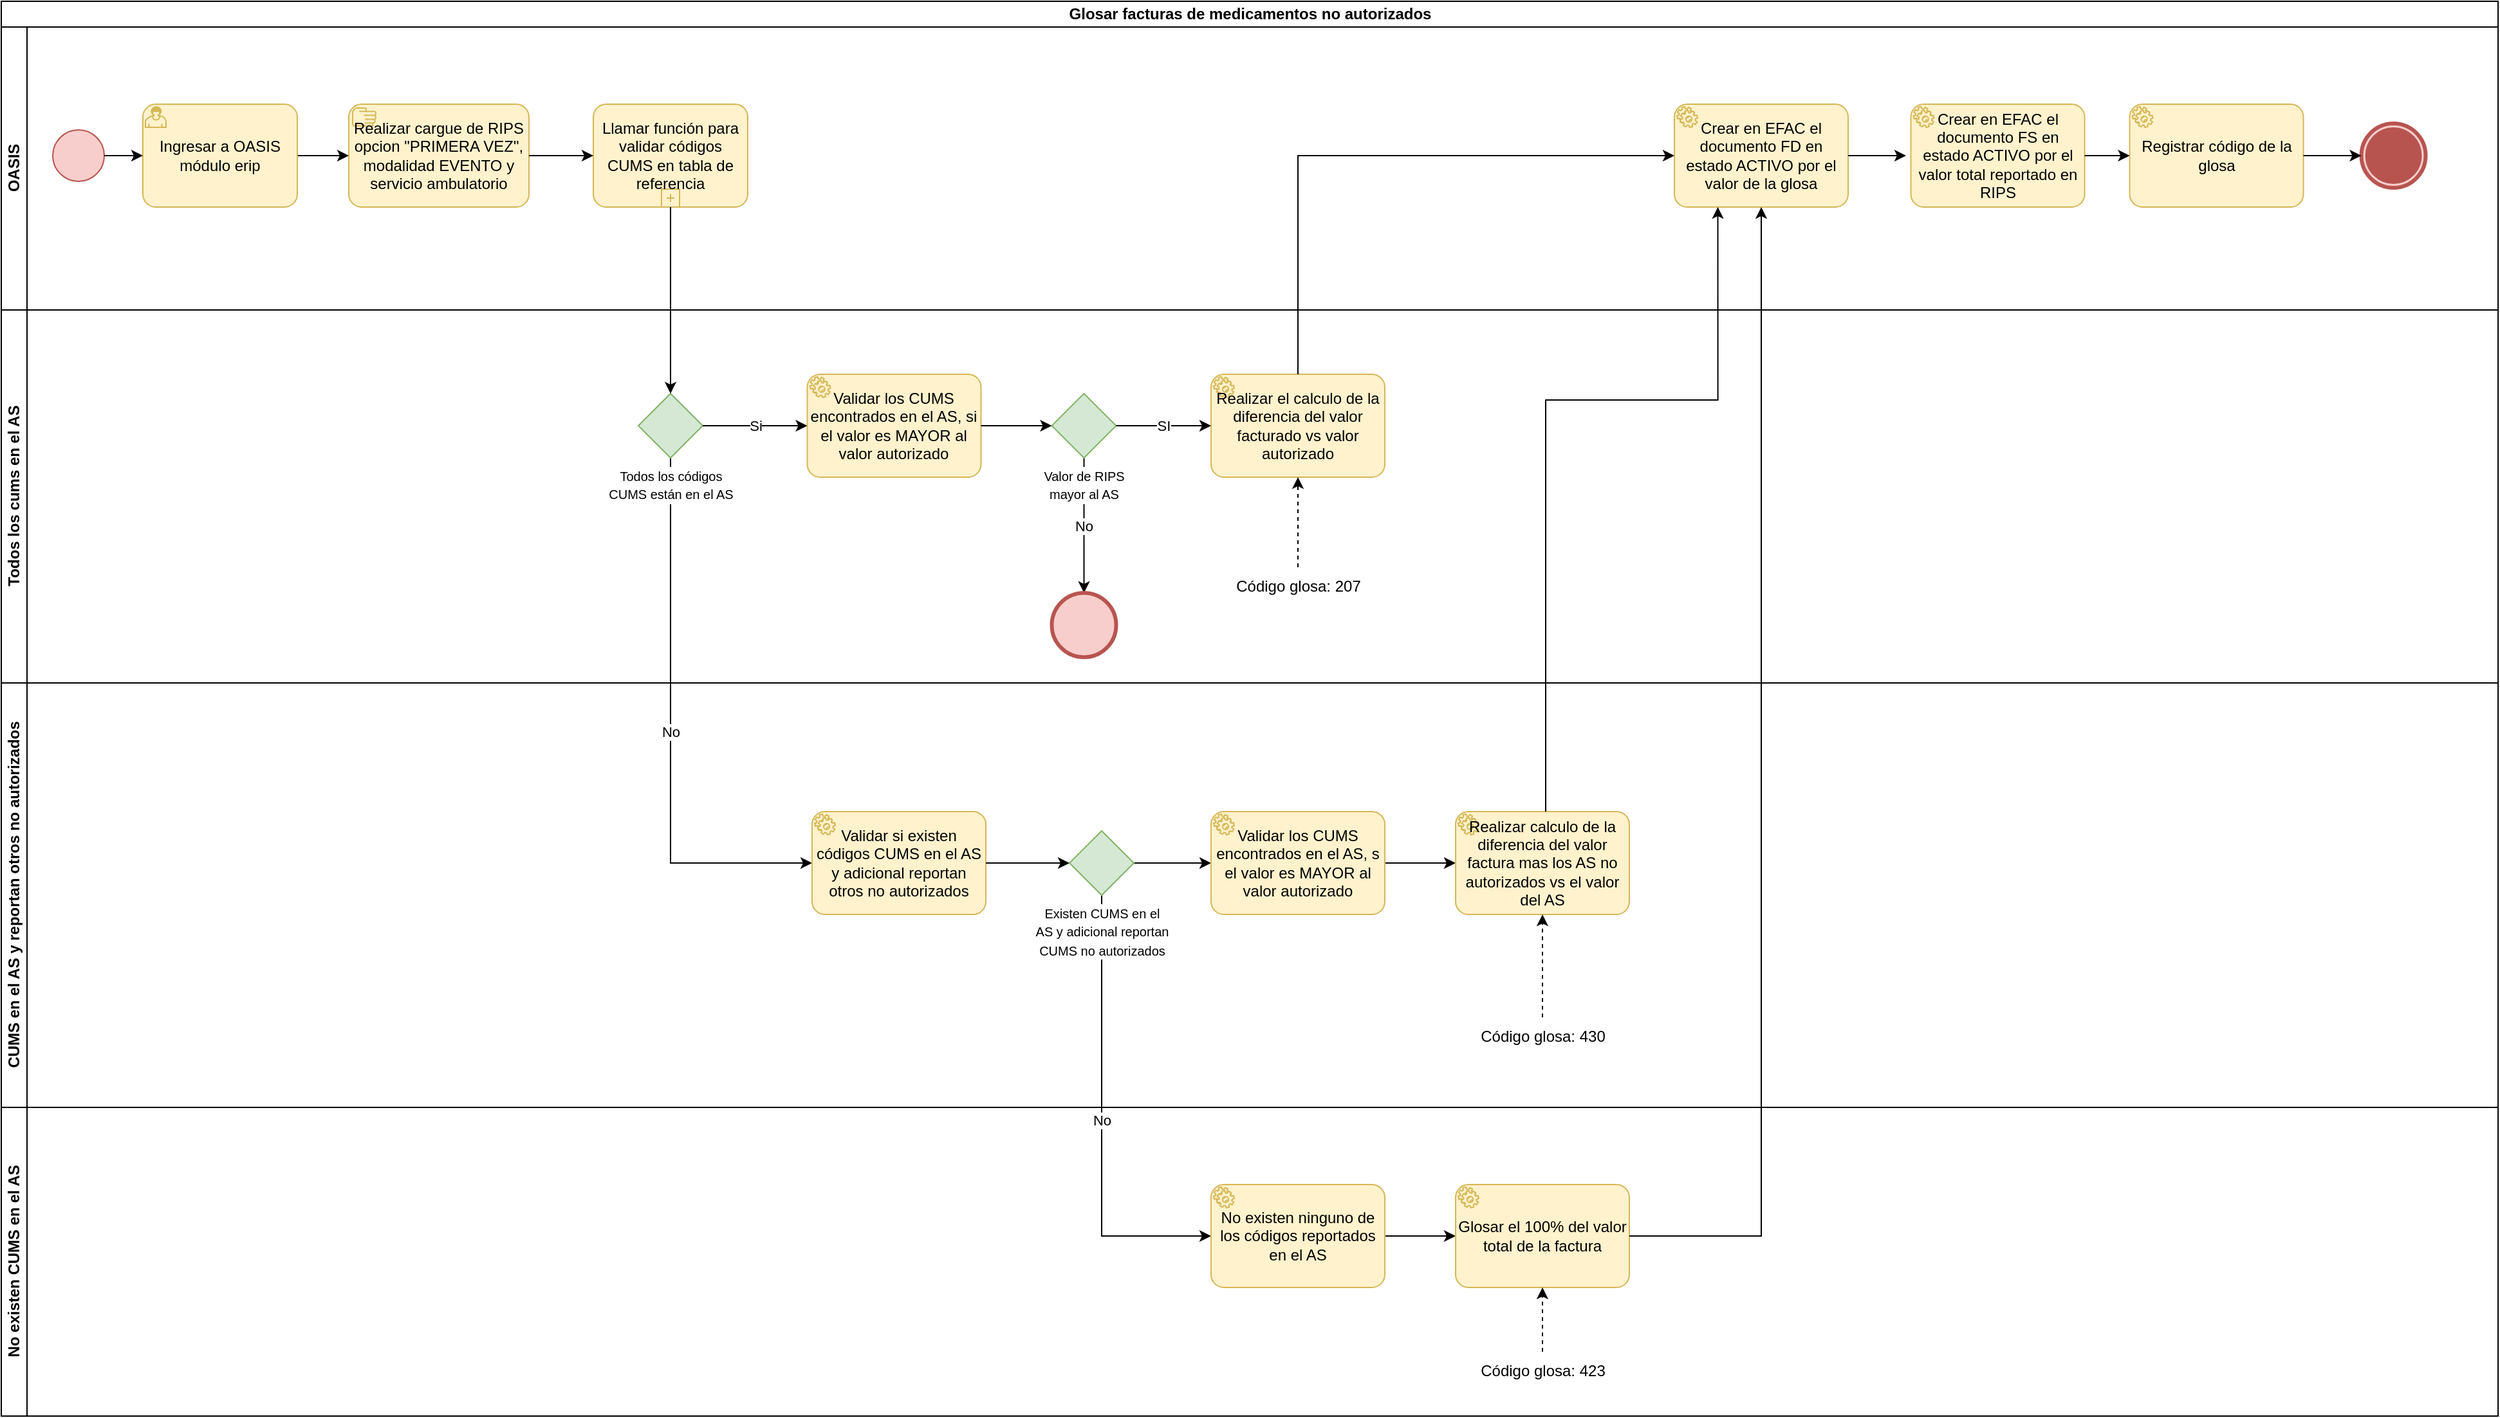 <mxfile version="21.6.8" type="github">
  <diagram name="Página-1" id="ZgoGdYMPFus1UZBMLvh4">
    <mxGraphModel dx="1434" dy="758" grid="1" gridSize="10" guides="1" tooltips="1" connect="1" arrows="1" fold="1" page="1" pageScale="1" pageWidth="2100" pageHeight="550" math="0" shadow="0">
      <root>
        <mxCell id="0" />
        <mxCell id="1" parent="0" />
        <mxCell id="U19V9XCa81fR7P9M3wvY-1" value="Glosar facturas de medicamentos no autorizados" style="swimlane;childLayout=stackLayout;resizeParent=1;resizeParentMax=0;horizontal=1;startSize=20;horizontalStack=0;html=1;" vertex="1" parent="1">
          <mxGeometry x="20" y="10" width="1940" height="1100" as="geometry" />
        </mxCell>
        <mxCell id="U19V9XCa81fR7P9M3wvY-2" value="No" style="edgeStyle=orthogonalEdgeStyle;rounded=0;orthogonalLoop=1;jettySize=auto;html=1;entryX=0;entryY=0.5;entryDx=0;entryDy=0;entryPerimeter=0;" edge="1" parent="U19V9XCa81fR7P9M3wvY-1" source="U19V9XCa81fR7P9M3wvY-20" target="U19V9XCa81fR7P9M3wvY-32">
          <mxGeometry relative="1" as="geometry">
            <mxPoint x="668.75" y="580" as="targetPoint" />
            <Array as="points">
              <mxPoint x="520" y="670" />
            </Array>
          </mxGeometry>
        </mxCell>
        <mxCell id="U19V9XCa81fR7P9M3wvY-3" value="No" style="edgeStyle=orthogonalEdgeStyle;rounded=0;orthogonalLoop=1;jettySize=auto;html=1;" edge="1" parent="U19V9XCa81fR7P9M3wvY-1" source="U19V9XCa81fR7P9M3wvY-34" target="U19V9XCa81fR7P9M3wvY-43">
          <mxGeometry relative="1" as="geometry">
            <Array as="points">
              <mxPoint x="855" y="960" />
            </Array>
          </mxGeometry>
        </mxCell>
        <mxCell id="U19V9XCa81fR7P9M3wvY-4" value="OASIS" style="swimlane;startSize=20;horizontal=0;html=1;" vertex="1" parent="U19V9XCa81fR7P9M3wvY-1">
          <mxGeometry y="20" width="1940" height="220" as="geometry" />
        </mxCell>
        <mxCell id="U19V9XCa81fR7P9M3wvY-5" value="" style="points=[[0.145,0.145,0],[0.5,0,0],[0.855,0.145,0],[1,0.5,0],[0.855,0.855,0],[0.5,1,0],[0.145,0.855,0],[0,0.5,0]];shape=mxgraph.bpmn.event;html=1;verticalLabelPosition=bottom;labelBackgroundColor=#ffffff;verticalAlign=top;align=center;perimeter=ellipsePerimeter;outlineConnect=0;aspect=fixed;outline=standard;symbol=general;fillColor=#f8cecc;strokeColor=#b85450;" vertex="1" parent="U19V9XCa81fR7P9M3wvY-4">
          <mxGeometry x="40" y="80" width="40" height="40" as="geometry" />
        </mxCell>
        <mxCell id="U19V9XCa81fR7P9M3wvY-6" value="Realizar cargue de RIPS opcion &quot;PRIMERA VEZ&quot;, modalidad EVENTO y servicio ambulatorio" style="points=[[0.25,0,0],[0.5,0,0],[0.75,0,0],[1,0.25,0],[1,0.5,0],[1,0.75,0],[0.75,1,0],[0.5,1,0],[0.25,1,0],[0,0.75,0],[0,0.5,0],[0,0.25,0]];shape=mxgraph.bpmn.task;whiteSpace=wrap;rectStyle=rounded;size=10;html=1;container=1;expand=0;collapsible=0;taskMarker=manual;fillColor=#fff2cc;strokeColor=#d6b656;" vertex="1" parent="U19V9XCa81fR7P9M3wvY-4">
          <mxGeometry x="270" y="60" width="140" height="80" as="geometry" />
        </mxCell>
        <mxCell id="U19V9XCa81fR7P9M3wvY-7" style="edgeStyle=orthogonalEdgeStyle;rounded=0;orthogonalLoop=1;jettySize=auto;html=1;" edge="1" parent="U19V9XCa81fR7P9M3wvY-4" source="U19V9XCa81fR7P9M3wvY-8" target="U19V9XCa81fR7P9M3wvY-6">
          <mxGeometry relative="1" as="geometry">
            <mxPoint x="270" y="100" as="targetPoint" />
          </mxGeometry>
        </mxCell>
        <mxCell id="U19V9XCa81fR7P9M3wvY-8" value="Ingresar a OASIS módulo erip" style="points=[[0.25,0,0],[0.5,0,0],[0.75,0,0],[1,0.25,0],[1,0.5,0],[1,0.75,0],[0.75,1,0],[0.5,1,0],[0.25,1,0],[0,0.75,0],[0,0.5,0],[0,0.25,0]];shape=mxgraph.bpmn.task;whiteSpace=wrap;rectStyle=rounded;size=10;html=1;container=1;expand=0;collapsible=0;taskMarker=user;fillColor=#fff2cc;strokeColor=#d6b656;" vertex="1" parent="U19V9XCa81fR7P9M3wvY-4">
          <mxGeometry x="110" y="60" width="120" height="80" as="geometry" />
        </mxCell>
        <mxCell id="U19V9XCa81fR7P9M3wvY-9" style="edgeStyle=orthogonalEdgeStyle;rounded=0;orthogonalLoop=1;jettySize=auto;html=1;entryX=0;entryY=0.5;entryDx=0;entryDy=0;entryPerimeter=0;" edge="1" parent="U19V9XCa81fR7P9M3wvY-4" source="U19V9XCa81fR7P9M3wvY-5" target="U19V9XCa81fR7P9M3wvY-8">
          <mxGeometry relative="1" as="geometry">
            <mxPoint x="110" y="100" as="targetPoint" />
          </mxGeometry>
        </mxCell>
        <mxCell id="U19V9XCa81fR7P9M3wvY-10" value="Llamar función para validar códigos CUMS en tabla de referencia" style="points=[[0.25,0,0],[0.5,0,0],[0.75,0,0],[1,0.25,0],[1,0.5,0],[1,0.75,0],[0.75,1,0],[0.5,1,0],[0.25,1,0],[0,0.75,0],[0,0.5,0],[0,0.25,0]];shape=mxgraph.bpmn.task;whiteSpace=wrap;rectStyle=rounded;size=10;html=1;container=1;expand=0;collapsible=0;taskMarker=abstract;isLoopSub=1;fillColor=#fff2cc;strokeColor=#d6b656;" vertex="1" parent="U19V9XCa81fR7P9M3wvY-4">
          <mxGeometry x="460" y="60" width="120" height="80" as="geometry" />
        </mxCell>
        <mxCell id="U19V9XCa81fR7P9M3wvY-11" style="edgeStyle=orthogonalEdgeStyle;rounded=0;orthogonalLoop=1;jettySize=auto;html=1;entryX=0;entryY=0.5;entryDx=0;entryDy=0;entryPerimeter=0;" edge="1" parent="U19V9XCa81fR7P9M3wvY-4" source="U19V9XCa81fR7P9M3wvY-6" target="U19V9XCa81fR7P9M3wvY-10">
          <mxGeometry relative="1" as="geometry" />
        </mxCell>
        <mxCell id="U19V9XCa81fR7P9M3wvY-12" value="Crear en EFAC el documento FD en estado ACTIVO por el valor de la glosa" style="points=[[0.25,0,0],[0.5,0,0],[0.75,0,0],[1,0.25,0],[1,0.5,0],[1,0.75,0],[0.75,1,0],[0.5,1,0],[0.25,1,0],[0,0.75,0],[0,0.5,0],[0,0.25,0]];shape=mxgraph.bpmn.task;whiteSpace=wrap;rectStyle=rounded;size=10;html=1;container=1;expand=0;collapsible=0;taskMarker=service;fillColor=#fff2cc;strokeColor=#d6b656;" vertex="1" parent="U19V9XCa81fR7P9M3wvY-4">
          <mxGeometry x="1300" y="60" width="135" height="80" as="geometry" />
        </mxCell>
        <mxCell id="U19V9XCa81fR7P9M3wvY-13" value="Crear en EFAC el documento FS en estado ACTIVO por el valor total reportado en RIPS" style="points=[[0.25,0,0],[0.5,0,0],[0.75,0,0],[1,0.25,0],[1,0.5,0],[1,0.75,0],[0.75,1,0],[0.5,1,0],[0.25,1,0],[0,0.75,0],[0,0.5,0],[0,0.25,0]];shape=mxgraph.bpmn.task;whiteSpace=wrap;rectStyle=rounded;size=10;html=1;container=1;expand=0;collapsible=0;taskMarker=service;fillColor=#fff2cc;strokeColor=#d6b656;" vertex="1" parent="U19V9XCa81fR7P9M3wvY-4">
          <mxGeometry x="1483.75" y="60" width="135" height="80" as="geometry" />
        </mxCell>
        <mxCell id="U19V9XCa81fR7P9M3wvY-14" style="edgeStyle=orthogonalEdgeStyle;rounded=0;orthogonalLoop=1;jettySize=auto;html=1;" edge="1" parent="U19V9XCa81fR7P9M3wvY-4" source="U19V9XCa81fR7P9M3wvY-12">
          <mxGeometry relative="1" as="geometry">
            <mxPoint x="1480" y="100" as="targetPoint" />
          </mxGeometry>
        </mxCell>
        <mxCell id="U19V9XCa81fR7P9M3wvY-15" value="Registrar código de la glosa" style="points=[[0.25,0,0],[0.5,0,0],[0.75,0,0],[1,0.25,0],[1,0.5,0],[1,0.75,0],[0.75,1,0],[0.5,1,0],[0.25,1,0],[0,0.75,0],[0,0.5,0],[0,0.25,0]];shape=mxgraph.bpmn.task;whiteSpace=wrap;rectStyle=rounded;size=10;html=1;container=1;expand=0;collapsible=0;taskMarker=service;fillColor=#fff2cc;strokeColor=#d6b656;" vertex="1" parent="U19V9XCa81fR7P9M3wvY-4">
          <mxGeometry x="1653.75" y="60" width="135" height="80" as="geometry" />
        </mxCell>
        <mxCell id="U19V9XCa81fR7P9M3wvY-16" style="edgeStyle=orthogonalEdgeStyle;rounded=0;orthogonalLoop=1;jettySize=auto;html=1;entryX=0;entryY=0.5;entryDx=0;entryDy=0;entryPerimeter=0;" edge="1" parent="U19V9XCa81fR7P9M3wvY-4" source="U19V9XCa81fR7P9M3wvY-13" target="U19V9XCa81fR7P9M3wvY-15">
          <mxGeometry relative="1" as="geometry">
            <mxPoint x="1673.75" y="100" as="targetPoint" />
          </mxGeometry>
        </mxCell>
        <mxCell id="U19V9XCa81fR7P9M3wvY-17" value="" style="points=[[0.145,0.145,0],[0.5,0,0],[0.855,0.145,0],[1,0.5,0],[0.855,0.855,0],[0.5,1,0],[0.145,0.855,0],[0,0.5,0]];shape=mxgraph.bpmn.event;html=1;verticalLabelPosition=bottom;labelBackgroundColor=#ffffff;verticalAlign=top;align=center;perimeter=ellipsePerimeter;outlineConnect=0;aspect=fixed;outline=end;symbol=terminate;fillColor=#f8cecc;strokeColor=#b85450;" vertex="1" parent="U19V9XCa81fR7P9M3wvY-4">
          <mxGeometry x="1833.75" y="75" width="50" height="50" as="geometry" />
        </mxCell>
        <mxCell id="U19V9XCa81fR7P9M3wvY-18" style="edgeStyle=orthogonalEdgeStyle;rounded=0;orthogonalLoop=1;jettySize=auto;html=1;" edge="1" parent="U19V9XCa81fR7P9M3wvY-4" source="U19V9XCa81fR7P9M3wvY-15" target="U19V9XCa81fR7P9M3wvY-17">
          <mxGeometry relative="1" as="geometry" />
        </mxCell>
        <mxCell id="U19V9XCa81fR7P9M3wvY-19" value="Todos los cums en el AS" style="swimlane;startSize=20;horizontal=0;html=1;" vertex="1" parent="U19V9XCa81fR7P9M3wvY-1">
          <mxGeometry y="240" width="1940" height="290" as="geometry" />
        </mxCell>
        <mxCell id="U19V9XCa81fR7P9M3wvY-20" value="&lt;font size=&quot;1&quot;&gt;Todos los códigos&lt;br&gt;CUMS están&amp;nbsp;en el AS&lt;br&gt;&lt;/font&gt;" style="points=[[0.25,0.25,0],[0.5,0,0],[0.75,0.25,0],[1,0.5,0],[0.75,0.75,0],[0.5,1,0],[0.25,0.75,0],[0,0.5,0]];shape=mxgraph.bpmn.gateway2;html=1;verticalLabelPosition=bottom;labelBackgroundColor=#ffffff;verticalAlign=top;align=center;perimeter=rhombusPerimeter;outlineConnect=0;outline=none;symbol=none;fillColor=#d5e8d4;strokeColor=#82b366;" vertex="1" parent="U19V9XCa81fR7P9M3wvY-19">
          <mxGeometry x="495" y="65" width="50" height="50" as="geometry" />
        </mxCell>
        <mxCell id="U19V9XCa81fR7P9M3wvY-21" value="Validar los CUMS encontrados en el AS, si el valor es MAYOR al valor autorizado" style="points=[[0.25,0,0],[0.5,0,0],[0.75,0,0],[1,0.25,0],[1,0.5,0],[1,0.75,0],[0.75,1,0],[0.5,1,0],[0.25,1,0],[0,0.75,0],[0,0.5,0],[0,0.25,0]];shape=mxgraph.bpmn.task;whiteSpace=wrap;rectStyle=rounded;size=10;html=1;container=1;expand=0;collapsible=0;taskMarker=service;fillColor=#fff2cc;strokeColor=#d6b656;" vertex="1" parent="U19V9XCa81fR7P9M3wvY-19">
          <mxGeometry x="626.25" y="50" width="135" height="80" as="geometry" />
        </mxCell>
        <mxCell id="U19V9XCa81fR7P9M3wvY-22" value="Si" style="edgeStyle=orthogonalEdgeStyle;rounded=0;orthogonalLoop=1;jettySize=auto;html=1;entryX=0;entryY=0.5;entryDx=0;entryDy=0;entryPerimeter=0;" edge="1" parent="U19V9XCa81fR7P9M3wvY-19" source="U19V9XCa81fR7P9M3wvY-20" target="U19V9XCa81fR7P9M3wvY-21">
          <mxGeometry relative="1" as="geometry">
            <mxPoint x="606.25" y="90" as="targetPoint" />
          </mxGeometry>
        </mxCell>
        <mxCell id="U19V9XCa81fR7P9M3wvY-23" value="No" style="edgeStyle=orthogonalEdgeStyle;rounded=0;orthogonalLoop=1;jettySize=auto;html=1;entryX=0.5;entryY=0;entryDx=0;entryDy=0;entryPerimeter=0;" edge="1" parent="U19V9XCa81fR7P9M3wvY-19" source="U19V9XCa81fR7P9M3wvY-24" target="U19V9XCa81fR7P9M3wvY-28">
          <mxGeometry relative="1" as="geometry">
            <mxPoint x="841.25" y="30" as="targetPoint" />
          </mxGeometry>
        </mxCell>
        <mxCell id="U19V9XCa81fR7P9M3wvY-24" value="&lt;font size=&quot;1&quot;&gt;Valor de RIPS &lt;br&gt;mayor al AS&lt;br&gt;&lt;/font&gt;" style="points=[[0.25,0.25,0],[0.5,0,0],[0.75,0.25,0],[1,0.5,0],[0.75,0.75,0],[0.5,1,0],[0.25,0.75,0],[0,0.5,0]];shape=mxgraph.bpmn.gateway2;html=1;verticalLabelPosition=bottom;labelBackgroundColor=#ffffff;verticalAlign=top;align=center;perimeter=rhombusPerimeter;outlineConnect=0;outline=none;symbol=none;fillColor=#d5e8d4;strokeColor=#82b366;" vertex="1" parent="U19V9XCa81fR7P9M3wvY-19">
          <mxGeometry x="816.25" y="65" width="50" height="50" as="geometry" />
        </mxCell>
        <mxCell id="U19V9XCa81fR7P9M3wvY-25" style="edgeStyle=orthogonalEdgeStyle;rounded=0;orthogonalLoop=1;jettySize=auto;html=1;" edge="1" parent="U19V9XCa81fR7P9M3wvY-19" source="U19V9XCa81fR7P9M3wvY-21" target="U19V9XCa81fR7P9M3wvY-24">
          <mxGeometry relative="1" as="geometry" />
        </mxCell>
        <mxCell id="U19V9XCa81fR7P9M3wvY-26" value="Realizar el calculo de la diferencia del valor facturado vs valor autorizado" style="points=[[0.25,0,0],[0.5,0,0],[0.75,0,0],[1,0.25,0],[1,0.5,0],[1,0.75,0],[0.75,1,0],[0.5,1,0],[0.25,1,0],[0,0.75,0],[0,0.5,0],[0,0.25,0]];shape=mxgraph.bpmn.task;whiteSpace=wrap;rectStyle=rounded;size=10;html=1;container=1;expand=0;collapsible=0;taskMarker=service;fillColor=#fff2cc;strokeColor=#d6b656;" vertex="1" parent="U19V9XCa81fR7P9M3wvY-19">
          <mxGeometry x="940" y="50" width="135" height="80" as="geometry" />
        </mxCell>
        <mxCell id="U19V9XCa81fR7P9M3wvY-27" value="SI" style="edgeStyle=orthogonalEdgeStyle;rounded=0;orthogonalLoop=1;jettySize=auto;html=1;" edge="1" parent="U19V9XCa81fR7P9M3wvY-19" source="U19V9XCa81fR7P9M3wvY-24" target="U19V9XCa81fR7P9M3wvY-26">
          <mxGeometry relative="1" as="geometry">
            <mxPoint x="926.25" y="90" as="targetPoint" />
          </mxGeometry>
        </mxCell>
        <mxCell id="U19V9XCa81fR7P9M3wvY-28" value="" style="points=[[0.145,0.145,0],[0.5,0,0],[0.855,0.145,0],[1,0.5,0],[0.855,0.855,0],[0.5,1,0],[0.145,0.855,0],[0,0.5,0]];shape=mxgraph.bpmn.event;html=1;verticalLabelPosition=bottom;labelBackgroundColor=#ffffff;verticalAlign=top;align=center;perimeter=ellipsePerimeter;outlineConnect=0;aspect=fixed;outline=end;symbol=terminate2;fillColor=#f8cecc;strokeColor=#b85450;" vertex="1" parent="U19V9XCa81fR7P9M3wvY-19">
          <mxGeometry x="816.25" y="220" width="50" height="50" as="geometry" />
        </mxCell>
        <mxCell id="U19V9XCa81fR7P9M3wvY-29" style="edgeStyle=orthogonalEdgeStyle;rounded=0;orthogonalLoop=1;jettySize=auto;html=1;dashed=1;" edge="1" parent="U19V9XCa81fR7P9M3wvY-19" source="U19V9XCa81fR7P9M3wvY-30" target="U19V9XCa81fR7P9M3wvY-26">
          <mxGeometry relative="1" as="geometry" />
        </mxCell>
        <mxCell id="U19V9XCa81fR7P9M3wvY-30" value="Código glosa: 207" style="text;html=1;strokeColor=none;fillColor=none;align=center;verticalAlign=middle;whiteSpace=wrap;rounded=0;" vertex="1" parent="U19V9XCa81fR7P9M3wvY-19">
          <mxGeometry x="952.5" y="200" width="110" height="30" as="geometry" />
        </mxCell>
        <mxCell id="U19V9XCa81fR7P9M3wvY-31" value="CUMS en el AS y reportan otros no autorizados" style="swimlane;startSize=20;horizontal=0;html=1;" vertex="1" parent="U19V9XCa81fR7P9M3wvY-1">
          <mxGeometry y="530" width="1940" height="330" as="geometry" />
        </mxCell>
        <mxCell id="U19V9XCa81fR7P9M3wvY-32" value="Validar si existen códigos CUMS en el AS y adicional reportan otros no autorizados" style="points=[[0.25,0,0],[0.5,0,0],[0.75,0,0],[1,0.25,0],[1,0.5,0],[1,0.75,0],[0.75,1,0],[0.5,1,0],[0.25,1,0],[0,0.75,0],[0,0.5,0],[0,0.25,0]];shape=mxgraph.bpmn.task;whiteSpace=wrap;rectStyle=rounded;size=10;html=1;container=1;expand=0;collapsible=0;taskMarker=service;fillColor=#fff2cc;strokeColor=#d6b656;" vertex="1" parent="U19V9XCa81fR7P9M3wvY-31">
          <mxGeometry x="630" y="100" width="135" height="80" as="geometry" />
        </mxCell>
        <mxCell id="U19V9XCa81fR7P9M3wvY-33" style="edgeStyle=orthogonalEdgeStyle;rounded=0;orthogonalLoop=1;jettySize=auto;html=1;" edge="1" parent="U19V9XCa81fR7P9M3wvY-31" source="U19V9XCa81fR7P9M3wvY-34" target="U19V9XCa81fR7P9M3wvY-37">
          <mxGeometry relative="1" as="geometry" />
        </mxCell>
        <mxCell id="U19V9XCa81fR7P9M3wvY-34" value="&lt;font size=&quot;1&quot;&gt;Existen CUMS en el&lt;br&gt;AS y adicional reportan&lt;br&gt;CUMS no autorizados&lt;br&gt;&lt;/font&gt;" style="points=[[0.25,0.25,0],[0.5,0,0],[0.75,0.25,0],[1,0.5,0],[0.75,0.75,0],[0.5,1,0],[0.25,0.75,0],[0,0.5,0]];shape=mxgraph.bpmn.gateway2;html=1;verticalLabelPosition=bottom;labelBackgroundColor=#ffffff;verticalAlign=top;align=center;perimeter=rhombusPerimeter;outlineConnect=0;outline=none;symbol=none;fillColor=#d5e8d4;strokeColor=#82b366;" vertex="1" parent="U19V9XCa81fR7P9M3wvY-31">
          <mxGeometry x="830" y="115" width="50" height="50" as="geometry" />
        </mxCell>
        <mxCell id="U19V9XCa81fR7P9M3wvY-35" value="" style="edgeStyle=orthogonalEdgeStyle;rounded=0;orthogonalLoop=1;jettySize=auto;html=1;entryX=0;entryY=0.5;entryDx=0;entryDy=0;entryPerimeter=0;" edge="1" parent="U19V9XCa81fR7P9M3wvY-31" source="U19V9XCa81fR7P9M3wvY-32" target="U19V9XCa81fR7P9M3wvY-34">
          <mxGeometry relative="1" as="geometry">
            <mxPoint x="785" y="590" as="sourcePoint" />
            <mxPoint x="980" y="590" as="targetPoint" />
          </mxGeometry>
        </mxCell>
        <mxCell id="U19V9XCa81fR7P9M3wvY-36" style="edgeStyle=orthogonalEdgeStyle;rounded=0;orthogonalLoop=1;jettySize=auto;html=1;" edge="1" parent="U19V9XCa81fR7P9M3wvY-31" source="U19V9XCa81fR7P9M3wvY-37" target="U19V9XCa81fR7P9M3wvY-38">
          <mxGeometry relative="1" as="geometry" />
        </mxCell>
        <mxCell id="U19V9XCa81fR7P9M3wvY-37" value="Validar los CUMS encontrados en el AS, s el valor es MAYOR al valor autorizado" style="points=[[0.25,0,0],[0.5,0,0],[0.75,0,0],[1,0.25,0],[1,0.5,0],[1,0.75,0],[0.75,1,0],[0.5,1,0],[0.25,1,0],[0,0.75,0],[0,0.5,0],[0,0.25,0]];shape=mxgraph.bpmn.task;whiteSpace=wrap;rectStyle=rounded;size=10;html=1;container=1;expand=0;collapsible=0;taskMarker=service;fillColor=#fff2cc;strokeColor=#d6b656;" vertex="1" parent="U19V9XCa81fR7P9M3wvY-31">
          <mxGeometry x="940" y="100" width="135" height="80" as="geometry" />
        </mxCell>
        <mxCell id="U19V9XCa81fR7P9M3wvY-38" value="Realizar calculo de la diferencia del valor factura mas los AS no autorizados vs el valor del AS" style="points=[[0.25,0,0],[0.5,0,0],[0.75,0,0],[1,0.25,0],[1,0.5,0],[1,0.75,0],[0.75,1,0],[0.5,1,0],[0.25,1,0],[0,0.75,0],[0,0.5,0],[0,0.25,0]];shape=mxgraph.bpmn.task;whiteSpace=wrap;rectStyle=rounded;size=10;html=1;container=1;expand=0;collapsible=0;taskMarker=service;fillColor=#fff2cc;strokeColor=#d6b656;" vertex="1" parent="U19V9XCa81fR7P9M3wvY-31">
          <mxGeometry x="1130" y="100" width="135" height="80" as="geometry" />
        </mxCell>
        <mxCell id="U19V9XCa81fR7P9M3wvY-39" style="edgeStyle=orthogonalEdgeStyle;rounded=0;orthogonalLoop=1;jettySize=auto;html=1;dashed=1;" edge="1" parent="U19V9XCa81fR7P9M3wvY-31" source="U19V9XCa81fR7P9M3wvY-40" target="U19V9XCa81fR7P9M3wvY-38">
          <mxGeometry relative="1" as="geometry" />
        </mxCell>
        <mxCell id="U19V9XCa81fR7P9M3wvY-40" value="Código glosa: 430" style="text;html=1;strokeColor=none;fillColor=none;align=center;verticalAlign=middle;whiteSpace=wrap;rounded=0;" vertex="1" parent="U19V9XCa81fR7P9M3wvY-31">
          <mxGeometry x="1142.5" y="260" width="110" height="30" as="geometry" />
        </mxCell>
        <mxCell id="U19V9XCa81fR7P9M3wvY-41" value="No existen CUMS en el AS" style="swimlane;startSize=20;horizontal=0;html=1;" vertex="1" parent="U19V9XCa81fR7P9M3wvY-1">
          <mxGeometry y="860" width="1940" height="240" as="geometry" />
        </mxCell>
        <mxCell id="U19V9XCa81fR7P9M3wvY-42" style="edgeStyle=orthogonalEdgeStyle;rounded=0;orthogonalLoop=1;jettySize=auto;html=1;" edge="1" parent="U19V9XCa81fR7P9M3wvY-41" source="U19V9XCa81fR7P9M3wvY-43" target="U19V9XCa81fR7P9M3wvY-44">
          <mxGeometry relative="1" as="geometry">
            <mxPoint x="970" y="100" as="targetPoint" />
          </mxGeometry>
        </mxCell>
        <mxCell id="U19V9XCa81fR7P9M3wvY-43" value="No existen ninguno de los códigos reportados en el AS" style="points=[[0.25,0,0],[0.5,0,0],[0.75,0,0],[1,0.25,0],[1,0.5,0],[1,0.75,0],[0.75,1,0],[0.5,1,0],[0.25,1,0],[0,0.75,0],[0,0.5,0],[0,0.25,0]];shape=mxgraph.bpmn.task;whiteSpace=wrap;rectStyle=rounded;size=10;html=1;container=1;expand=0;collapsible=0;taskMarker=service;fillColor=#fff2cc;strokeColor=#d6b656;" vertex="1" parent="U19V9XCa81fR7P9M3wvY-41">
          <mxGeometry x="940" y="60" width="135" height="80" as="geometry" />
        </mxCell>
        <mxCell id="U19V9XCa81fR7P9M3wvY-44" value="Glosar el 100% del valor total de la factura" style="points=[[0.25,0,0],[0.5,0,0],[0.75,0,0],[1,0.25,0],[1,0.5,0],[1,0.75,0],[0.75,1,0],[0.5,1,0],[0.25,1,0],[0,0.75,0],[0,0.5,0],[0,0.25,0]];shape=mxgraph.bpmn.task;whiteSpace=wrap;rectStyle=rounded;size=10;html=1;container=1;expand=0;collapsible=0;taskMarker=service;fillColor=#fff2cc;strokeColor=#d6b656;" vertex="1" parent="U19V9XCa81fR7P9M3wvY-41">
          <mxGeometry x="1130" y="60" width="135" height="80" as="geometry" />
        </mxCell>
        <mxCell id="U19V9XCa81fR7P9M3wvY-45" style="edgeStyle=orthogonalEdgeStyle;rounded=0;orthogonalLoop=1;jettySize=auto;html=1;dashed=1;" edge="1" parent="U19V9XCa81fR7P9M3wvY-41" source="U19V9XCa81fR7P9M3wvY-46" target="U19V9XCa81fR7P9M3wvY-44">
          <mxGeometry relative="1" as="geometry" />
        </mxCell>
        <mxCell id="U19V9XCa81fR7P9M3wvY-46" value="Código glosa: 423" style="text;html=1;strokeColor=none;fillColor=none;align=center;verticalAlign=middle;whiteSpace=wrap;rounded=0;" vertex="1" parent="U19V9XCa81fR7P9M3wvY-41">
          <mxGeometry x="1142.5" y="190" width="110" height="30" as="geometry" />
        </mxCell>
        <mxCell id="U19V9XCa81fR7P9M3wvY-47" style="edgeStyle=orthogonalEdgeStyle;rounded=0;orthogonalLoop=1;jettySize=auto;html=1;" edge="1" parent="U19V9XCa81fR7P9M3wvY-1" source="U19V9XCa81fR7P9M3wvY-10" target="U19V9XCa81fR7P9M3wvY-20">
          <mxGeometry relative="1" as="geometry" />
        </mxCell>
        <mxCell id="U19V9XCa81fR7P9M3wvY-48" style="edgeStyle=orthogonalEdgeStyle;rounded=0;orthogonalLoop=1;jettySize=auto;html=1;entryX=0;entryY=0.5;entryDx=0;entryDy=0;entryPerimeter=0;exitX=0.5;exitY=0;exitDx=0;exitDy=0;exitPerimeter=0;" edge="1" parent="U19V9XCa81fR7P9M3wvY-1" source="U19V9XCa81fR7P9M3wvY-26" target="U19V9XCa81fR7P9M3wvY-12">
          <mxGeometry relative="1" as="geometry">
            <Array as="points">
              <mxPoint x="1008" y="120" />
            </Array>
          </mxGeometry>
        </mxCell>
        <mxCell id="U19V9XCa81fR7P9M3wvY-49" style="edgeStyle=orthogonalEdgeStyle;rounded=0;orthogonalLoop=1;jettySize=auto;html=1;entryX=0.25;entryY=1;entryDx=0;entryDy=0;entryPerimeter=0;" edge="1" parent="U19V9XCa81fR7P9M3wvY-1" source="U19V9XCa81fR7P9M3wvY-38" target="U19V9XCa81fR7P9M3wvY-12">
          <mxGeometry relative="1" as="geometry">
            <Array as="points">
              <mxPoint x="1200" y="310" />
              <mxPoint x="1334" y="310" />
            </Array>
          </mxGeometry>
        </mxCell>
        <mxCell id="U19V9XCa81fR7P9M3wvY-50" style="edgeStyle=orthogonalEdgeStyle;rounded=0;orthogonalLoop=1;jettySize=auto;html=1;entryX=0.5;entryY=1;entryDx=0;entryDy=0;entryPerimeter=0;" edge="1" parent="U19V9XCa81fR7P9M3wvY-1" source="U19V9XCa81fR7P9M3wvY-44" target="U19V9XCa81fR7P9M3wvY-12">
          <mxGeometry relative="1" as="geometry" />
        </mxCell>
      </root>
    </mxGraphModel>
  </diagram>
</mxfile>
